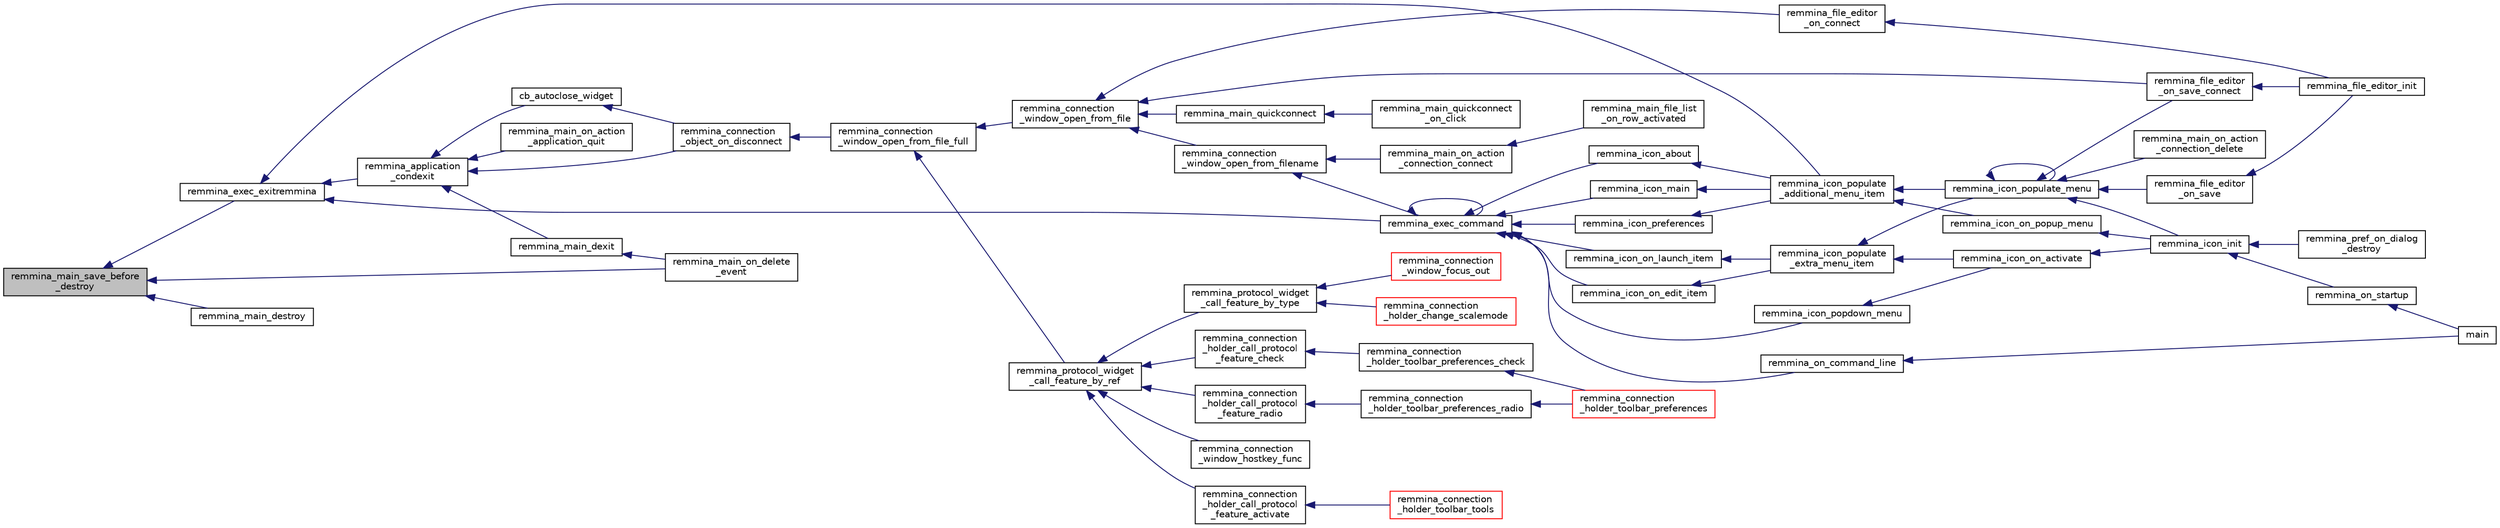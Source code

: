 digraph "remmina_main_save_before_destroy"
{
  edge [fontname="Helvetica",fontsize="10",labelfontname="Helvetica",labelfontsize="10"];
  node [fontname="Helvetica",fontsize="10",shape=record];
  rankdir="LR";
  Node5835 [label="remmina_main_save_before\l_destroy",height=0.2,width=0.4,color="black", fillcolor="grey75", style="filled", fontcolor="black"];
  Node5835 -> Node5836 [dir="back",color="midnightblue",fontsize="10",style="solid",fontname="Helvetica"];
  Node5836 [label="remmina_exec_exitremmina",height=0.2,width=0.4,color="black", fillcolor="white", style="filled",URL="$remmina__exec_8h.html#adbaf105af1039e44ba503a8d7174535f"];
  Node5836 -> Node5837 [dir="back",color="midnightblue",fontsize="10",style="solid",fontname="Helvetica"];
  Node5837 [label="remmina_application\l_condexit",height=0.2,width=0.4,color="black", fillcolor="white", style="filled",URL="$remmina__exec_8h.html#aaa67e07e2426828d7e7b9b30d2038d31"];
  Node5837 -> Node5838 [dir="back",color="midnightblue",fontsize="10",style="solid",fontname="Helvetica"];
  Node5838 [label="cb_autoclose_widget",height=0.2,width=0.4,color="black", fillcolor="white", style="filled",URL="$remmina__connection__window_8c.html#a6d866a05da5d47a9342d4c87dbf70863"];
  Node5838 -> Node5839 [dir="back",color="midnightblue",fontsize="10",style="solid",fontname="Helvetica"];
  Node5839 [label="remmina_connection\l_object_on_disconnect",height=0.2,width=0.4,color="black", fillcolor="white", style="filled",URL="$remmina__connection__window_8c.html#ad6ea67e2303625444fb4936a114e82df"];
  Node5839 -> Node5840 [dir="back",color="midnightblue",fontsize="10",style="solid",fontname="Helvetica"];
  Node5840 [label="remmina_connection\l_window_open_from_file_full",height=0.2,width=0.4,color="black", fillcolor="white", style="filled",URL="$remmina__connection__window_8h.html#adbf2b670ca3bae96a99cb0b36021a961"];
  Node5840 -> Node5841 [dir="back",color="midnightblue",fontsize="10",style="solid",fontname="Helvetica"];
  Node5841 [label="remmina_connection\l_window_open_from_file",height=0.2,width=0.4,color="black", fillcolor="white", style="filled",URL="$remmina__connection__window_8h.html#a1c7f722a89609523cc4de079cc82f23c"];
  Node5841 -> Node5842 [dir="back",color="midnightblue",fontsize="10",style="solid",fontname="Helvetica"];
  Node5842 [label="remmina_connection\l_window_open_from_filename",height=0.2,width=0.4,color="black", fillcolor="white", style="filled",URL="$remmina__connection__window_8h.html#ab0ed27ef360efc7d92906cbabf9da5db"];
  Node5842 -> Node5843 [dir="back",color="midnightblue",fontsize="10",style="solid",fontname="Helvetica"];
  Node5843 [label="remmina_exec_command",height=0.2,width=0.4,color="black", fillcolor="white", style="filled",URL="$remmina__exec_8h.html#a424cabdcff647797061e7482049d62a7"];
  Node5843 -> Node5844 [dir="back",color="midnightblue",fontsize="10",style="solid",fontname="Helvetica"];
  Node5844 [label="remmina_on_command_line",height=0.2,width=0.4,color="black", fillcolor="white", style="filled",URL="$remmina_8c.html#aeb286fc5bd52ab5382ab8cb495dc2914"];
  Node5844 -> Node5845 [dir="back",color="midnightblue",fontsize="10",style="solid",fontname="Helvetica"];
  Node5845 [label="main",height=0.2,width=0.4,color="black", fillcolor="white", style="filled",URL="$remmina_8c.html#a0ddf1224851353fc92bfbff6f499fa97"];
  Node5843 -> Node5843 [dir="back",color="midnightblue",fontsize="10",style="solid",fontname="Helvetica"];
  Node5843 -> Node5846 [dir="back",color="midnightblue",fontsize="10",style="solid",fontname="Helvetica"];
  Node5846 [label="remmina_icon_main",height=0.2,width=0.4,color="black", fillcolor="white", style="filled",URL="$remmina__icon_8c.html#a920476110ab6410c8fc8cf734109e497"];
  Node5846 -> Node5847 [dir="back",color="midnightblue",fontsize="10",style="solid",fontname="Helvetica"];
  Node5847 [label="remmina_icon_populate\l_additional_menu_item",height=0.2,width=0.4,color="black", fillcolor="white", style="filled",URL="$remmina__icon_8c.html#a8aaf73ed94cf20dcce1c7be26262cb56"];
  Node5847 -> Node5848 [dir="back",color="midnightblue",fontsize="10",style="solid",fontname="Helvetica"];
  Node5848 [label="remmina_icon_populate_menu",height=0.2,width=0.4,color="black", fillcolor="white", style="filled",URL="$remmina__icon_8h.html#af80ed314f91d653237249d839c7fc3b2"];
  Node5848 -> Node5849 [dir="back",color="midnightblue",fontsize="10",style="solid",fontname="Helvetica"];
  Node5849 [label="remmina_file_editor\l_on_save",height=0.2,width=0.4,color="black", fillcolor="white", style="filled",URL="$remmina__file__editor_8c.html#ac2a5cf9cdcf640986e245eb04be9c4ad"];
  Node5849 -> Node5850 [dir="back",color="midnightblue",fontsize="10",style="solid",fontname="Helvetica"];
  Node5850 [label="remmina_file_editor_init",height=0.2,width=0.4,color="black", fillcolor="white", style="filled",URL="$remmina__file__editor_8c.html#a9afd8d41c66f547320930eb331f3124d"];
  Node5848 -> Node5851 [dir="back",color="midnightblue",fontsize="10",style="solid",fontname="Helvetica"];
  Node5851 [label="remmina_file_editor\l_on_save_connect",height=0.2,width=0.4,color="black", fillcolor="white", style="filled",URL="$remmina__file__editor_8c.html#a57224f3f69f04f398de563b71be6b18e"];
  Node5851 -> Node5850 [dir="back",color="midnightblue",fontsize="10",style="solid",fontname="Helvetica"];
  Node5848 -> Node5848 [dir="back",color="midnightblue",fontsize="10",style="solid",fontname="Helvetica"];
  Node5848 -> Node5852 [dir="back",color="midnightblue",fontsize="10",style="solid",fontname="Helvetica"];
  Node5852 [label="remmina_icon_init",height=0.2,width=0.4,color="black", fillcolor="white", style="filled",URL="$remmina__icon_8h.html#a741c81815e562f40672c4485172306d6"];
  Node5852 -> Node5853 [dir="back",color="midnightblue",fontsize="10",style="solid",fontname="Helvetica"];
  Node5853 [label="remmina_on_startup",height=0.2,width=0.4,color="black", fillcolor="white", style="filled",URL="$remmina_8c.html#a26d2c20be18ff44f239b756f1d5be01a"];
  Node5853 -> Node5845 [dir="back",color="midnightblue",fontsize="10",style="solid",fontname="Helvetica"];
  Node5852 -> Node5854 [dir="back",color="midnightblue",fontsize="10",style="solid",fontname="Helvetica"];
  Node5854 [label="remmina_pref_on_dialog\l_destroy",height=0.2,width=0.4,color="black", fillcolor="white", style="filled",URL="$remmina__pref__dialog_8c.html#ab9776574663e2c3fcb793ec70887336d"];
  Node5848 -> Node5855 [dir="back",color="midnightblue",fontsize="10",style="solid",fontname="Helvetica"];
  Node5855 [label="remmina_main_on_action\l_connection_delete",height=0.2,width=0.4,color="black", fillcolor="white", style="filled",URL="$remmina__main_8c.html#aa0cd57e00874ae6ca8b0ee83213267da"];
  Node5847 -> Node5856 [dir="back",color="midnightblue",fontsize="10",style="solid",fontname="Helvetica"];
  Node5856 [label="remmina_icon_on_popup_menu",height=0.2,width=0.4,color="black", fillcolor="white", style="filled",URL="$remmina__icon_8c.html#a95b917790eeb38e48137018796bdda93"];
  Node5856 -> Node5852 [dir="back",color="midnightblue",fontsize="10",style="solid",fontname="Helvetica"];
  Node5843 -> Node5857 [dir="back",color="midnightblue",fontsize="10",style="solid",fontname="Helvetica"];
  Node5857 [label="remmina_icon_preferences",height=0.2,width=0.4,color="black", fillcolor="white", style="filled",URL="$remmina__icon_8c.html#ad3b0e3d12e4854eae05b1afea19da404"];
  Node5857 -> Node5847 [dir="back",color="midnightblue",fontsize="10",style="solid",fontname="Helvetica"];
  Node5843 -> Node5858 [dir="back",color="midnightblue",fontsize="10",style="solid",fontname="Helvetica"];
  Node5858 [label="remmina_icon_about",height=0.2,width=0.4,color="black", fillcolor="white", style="filled",URL="$remmina__icon_8c.html#a5cdf1958ef01e49889bcee2e90e2cf71"];
  Node5858 -> Node5847 [dir="back",color="midnightblue",fontsize="10",style="solid",fontname="Helvetica"];
  Node5843 -> Node5859 [dir="back",color="midnightblue",fontsize="10",style="solid",fontname="Helvetica"];
  Node5859 [label="remmina_icon_on_launch_item",height=0.2,width=0.4,color="black", fillcolor="white", style="filled",URL="$remmina__icon_8c.html#ad1699688680e12abcfd5c74dd2f76d83"];
  Node5859 -> Node5860 [dir="back",color="midnightblue",fontsize="10",style="solid",fontname="Helvetica"];
  Node5860 [label="remmina_icon_populate\l_extra_menu_item",height=0.2,width=0.4,color="black", fillcolor="white", style="filled",URL="$remmina__icon_8c.html#a2847311861df3a2f1c8bbcd35cf3fd6f"];
  Node5860 -> Node5848 [dir="back",color="midnightblue",fontsize="10",style="solid",fontname="Helvetica"];
  Node5860 -> Node5861 [dir="back",color="midnightblue",fontsize="10",style="solid",fontname="Helvetica"];
  Node5861 [label="remmina_icon_on_activate",height=0.2,width=0.4,color="black", fillcolor="white", style="filled",URL="$remmina__icon_8c.html#af175fef31eb95974094088235b3a2b1d"];
  Node5861 -> Node5852 [dir="back",color="midnightblue",fontsize="10",style="solid",fontname="Helvetica"];
  Node5843 -> Node5862 [dir="back",color="midnightblue",fontsize="10",style="solid",fontname="Helvetica"];
  Node5862 [label="remmina_icon_on_edit_item",height=0.2,width=0.4,color="black", fillcolor="white", style="filled",URL="$remmina__icon_8c.html#af8708120906a8dc41a7998ebf9ecd129"];
  Node5862 -> Node5860 [dir="back",color="midnightblue",fontsize="10",style="solid",fontname="Helvetica"];
  Node5843 -> Node5863 [dir="back",color="midnightblue",fontsize="10",style="solid",fontname="Helvetica"];
  Node5863 [label="remmina_icon_popdown_menu",height=0.2,width=0.4,color="black", fillcolor="white", style="filled",URL="$remmina__icon_8c.html#a444be76e3c3a065279c5f9abc7fae833"];
  Node5863 -> Node5861 [dir="back",color="midnightblue",fontsize="10",style="solid",fontname="Helvetica"];
  Node5842 -> Node5864 [dir="back",color="midnightblue",fontsize="10",style="solid",fontname="Helvetica"];
  Node5864 [label="remmina_main_on_action\l_connection_connect",height=0.2,width=0.4,color="black", fillcolor="white", style="filled",URL="$remmina__main_8c.html#ae023d1cb099a4f7bee79f13760566cbf"];
  Node5864 -> Node5865 [dir="back",color="midnightblue",fontsize="10",style="solid",fontname="Helvetica"];
  Node5865 [label="remmina_main_file_list\l_on_row_activated",height=0.2,width=0.4,color="black", fillcolor="white", style="filled",URL="$remmina__main_8c.html#aba1a89a2400c5cc8373c6bd34602ac10"];
  Node5841 -> Node5866 [dir="back",color="midnightblue",fontsize="10",style="solid",fontname="Helvetica"];
  Node5866 [label="remmina_file_editor\l_on_connect",height=0.2,width=0.4,color="black", fillcolor="white", style="filled",URL="$remmina__file__editor_8c.html#a73b8581fd1fd77532b748d91a2951f25"];
  Node5866 -> Node5850 [dir="back",color="midnightblue",fontsize="10",style="solid",fontname="Helvetica"];
  Node5841 -> Node5851 [dir="back",color="midnightblue",fontsize="10",style="solid",fontname="Helvetica"];
  Node5841 -> Node5867 [dir="back",color="midnightblue",fontsize="10",style="solid",fontname="Helvetica"];
  Node5867 [label="remmina_main_quickconnect",height=0.2,width=0.4,color="black", fillcolor="white", style="filled",URL="$remmina__main_8c.html#a802458852abacebfb16f1f4295806a01"];
  Node5867 -> Node5868 [dir="back",color="midnightblue",fontsize="10",style="solid",fontname="Helvetica"];
  Node5868 [label="remmina_main_quickconnect\l_on_click",height=0.2,width=0.4,color="black", fillcolor="white", style="filled",URL="$remmina__main_8c.html#a210e9e04c7c97cc86412044de31f659d"];
  Node5840 -> Node5869 [dir="back",color="midnightblue",fontsize="10",style="solid",fontname="Helvetica"];
  Node5869 [label="remmina_protocol_widget\l_call_feature_by_ref",height=0.2,width=0.4,color="black", fillcolor="white", style="filled",URL="$remmina__protocol__widget_8h.html#a605b69a9aa4393024369cc5070488692"];
  Node5869 -> Node5870 [dir="back",color="midnightblue",fontsize="10",style="solid",fontname="Helvetica"];
  Node5870 [label="remmina_connection\l_holder_call_protocol\l_feature_radio",height=0.2,width=0.4,color="black", fillcolor="white", style="filled",URL="$remmina__connection__window_8c.html#a86280cb973101817f7410af393bc2f98"];
  Node5870 -> Node5871 [dir="back",color="midnightblue",fontsize="10",style="solid",fontname="Helvetica"];
  Node5871 [label="remmina_connection\l_holder_toolbar_preferences_radio",height=0.2,width=0.4,color="black", fillcolor="white", style="filled",URL="$remmina__connection__window_8c.html#a1ddab4aacc284c606ab237eae9c0b5a9"];
  Node5871 -> Node5872 [dir="back",color="midnightblue",fontsize="10",style="solid",fontname="Helvetica"];
  Node5872 [label="remmina_connection\l_holder_toolbar_preferences",height=0.2,width=0.4,color="red", fillcolor="white", style="filled",URL="$remmina__connection__window_8c.html#a78ec7d6e66d6e6569c1a9a0230c74bc8"];
  Node5869 -> Node5887 [dir="back",color="midnightblue",fontsize="10",style="solid",fontname="Helvetica"];
  Node5887 [label="remmina_connection\l_holder_call_protocol\l_feature_check",height=0.2,width=0.4,color="black", fillcolor="white", style="filled",URL="$remmina__connection__window_8c.html#a8d924ded7fe147df8b5f113e2fb1d6e7"];
  Node5887 -> Node5888 [dir="back",color="midnightblue",fontsize="10",style="solid",fontname="Helvetica"];
  Node5888 [label="remmina_connection\l_holder_toolbar_preferences_check",height=0.2,width=0.4,color="black", fillcolor="white", style="filled",URL="$remmina__connection__window_8c.html#ada0dce340f5f1484c496a2357e8a2c69"];
  Node5888 -> Node5872 [dir="back",color="midnightblue",fontsize="10",style="solid",fontname="Helvetica"];
  Node5869 -> Node5889 [dir="back",color="midnightblue",fontsize="10",style="solid",fontname="Helvetica"];
  Node5889 [label="remmina_connection\l_holder_call_protocol\l_feature_activate",height=0.2,width=0.4,color="black", fillcolor="white", style="filled",URL="$remmina__connection__window_8c.html#a4507b43c6fd10bc68d9512c6b253a552"];
  Node5889 -> Node5890 [dir="back",color="midnightblue",fontsize="10",style="solid",fontname="Helvetica"];
  Node5890 [label="remmina_connection\l_holder_toolbar_tools",height=0.2,width=0.4,color="red", fillcolor="white", style="filled",URL="$remmina__connection__window_8c.html#a51cc0b2274049920f67c71047bd76213"];
  Node5869 -> Node5882 [dir="back",color="midnightblue",fontsize="10",style="solid",fontname="Helvetica"];
  Node5882 [label="remmina_connection\l_window_hostkey_func",height=0.2,width=0.4,color="black", fillcolor="white", style="filled",URL="$remmina__connection__window_8c.html#abef663d930076deb3105f86dabe2a9c3"];
  Node5869 -> Node5891 [dir="back",color="midnightblue",fontsize="10",style="solid",fontname="Helvetica"];
  Node5891 [label="remmina_protocol_widget\l_call_feature_by_type",height=0.2,width=0.4,color="black", fillcolor="white", style="filled",URL="$remmina__protocol__widget_8h.html#a6a630e96e5b914d60d678ae8eaad4cd9"];
  Node5891 -> Node5892 [dir="back",color="midnightblue",fontsize="10",style="solid",fontname="Helvetica"];
  Node5892 [label="remmina_connection\l_holder_change_scalemode",height=0.2,width=0.4,color="red", fillcolor="white", style="filled",URL="$remmina__connection__window_8c.html#a5565ebedf82eb9f2d54b7f447b4c930e"];
  Node5891 -> Node5895 [dir="back",color="midnightblue",fontsize="10",style="solid",fontname="Helvetica"];
  Node5895 [label="remmina_connection\l_window_focus_out",height=0.2,width=0.4,color="red", fillcolor="white", style="filled",URL="$remmina__connection__window_8c.html#a8c242e0a7ee57ed79099c330d696b43f"];
  Node5837 -> Node5839 [dir="back",color="midnightblue",fontsize="10",style="solid",fontname="Helvetica"];
  Node5837 -> Node5899 [dir="back",color="midnightblue",fontsize="10",style="solid",fontname="Helvetica"];
  Node5899 [label="remmina_main_dexit",height=0.2,width=0.4,color="black", fillcolor="white", style="filled",URL="$remmina__main_8c.html#a33ef5745d8b934ef52379c277d3a1ab2"];
  Node5899 -> Node5900 [dir="back",color="midnightblue",fontsize="10",style="solid",fontname="Helvetica"];
  Node5900 [label="remmina_main_on_delete\l_event",height=0.2,width=0.4,color="black", fillcolor="white", style="filled",URL="$remmina__main_8c.html#a40493bb60c169e53e2e08a0d0a808302"];
  Node5837 -> Node5901 [dir="back",color="midnightblue",fontsize="10",style="solid",fontname="Helvetica"];
  Node5901 [label="remmina_main_on_action\l_application_quit",height=0.2,width=0.4,color="black", fillcolor="white", style="filled",URL="$remmina__main_8c.html#a4948f36273d9da969521981851149271"];
  Node5836 -> Node5843 [dir="back",color="midnightblue",fontsize="10",style="solid",fontname="Helvetica"];
  Node5836 -> Node5847 [dir="back",color="midnightblue",fontsize="10",style="solid",fontname="Helvetica"];
  Node5835 -> Node5900 [dir="back",color="midnightblue",fontsize="10",style="solid",fontname="Helvetica"];
  Node5835 -> Node5902 [dir="back",color="midnightblue",fontsize="10",style="solid",fontname="Helvetica"];
  Node5902 [label="remmina_main_destroy",height=0.2,width=0.4,color="black", fillcolor="white", style="filled",URL="$remmina__main_8h.html#a77d974da2ddd1ea7c87f8b9bb1eedda8"];
}
